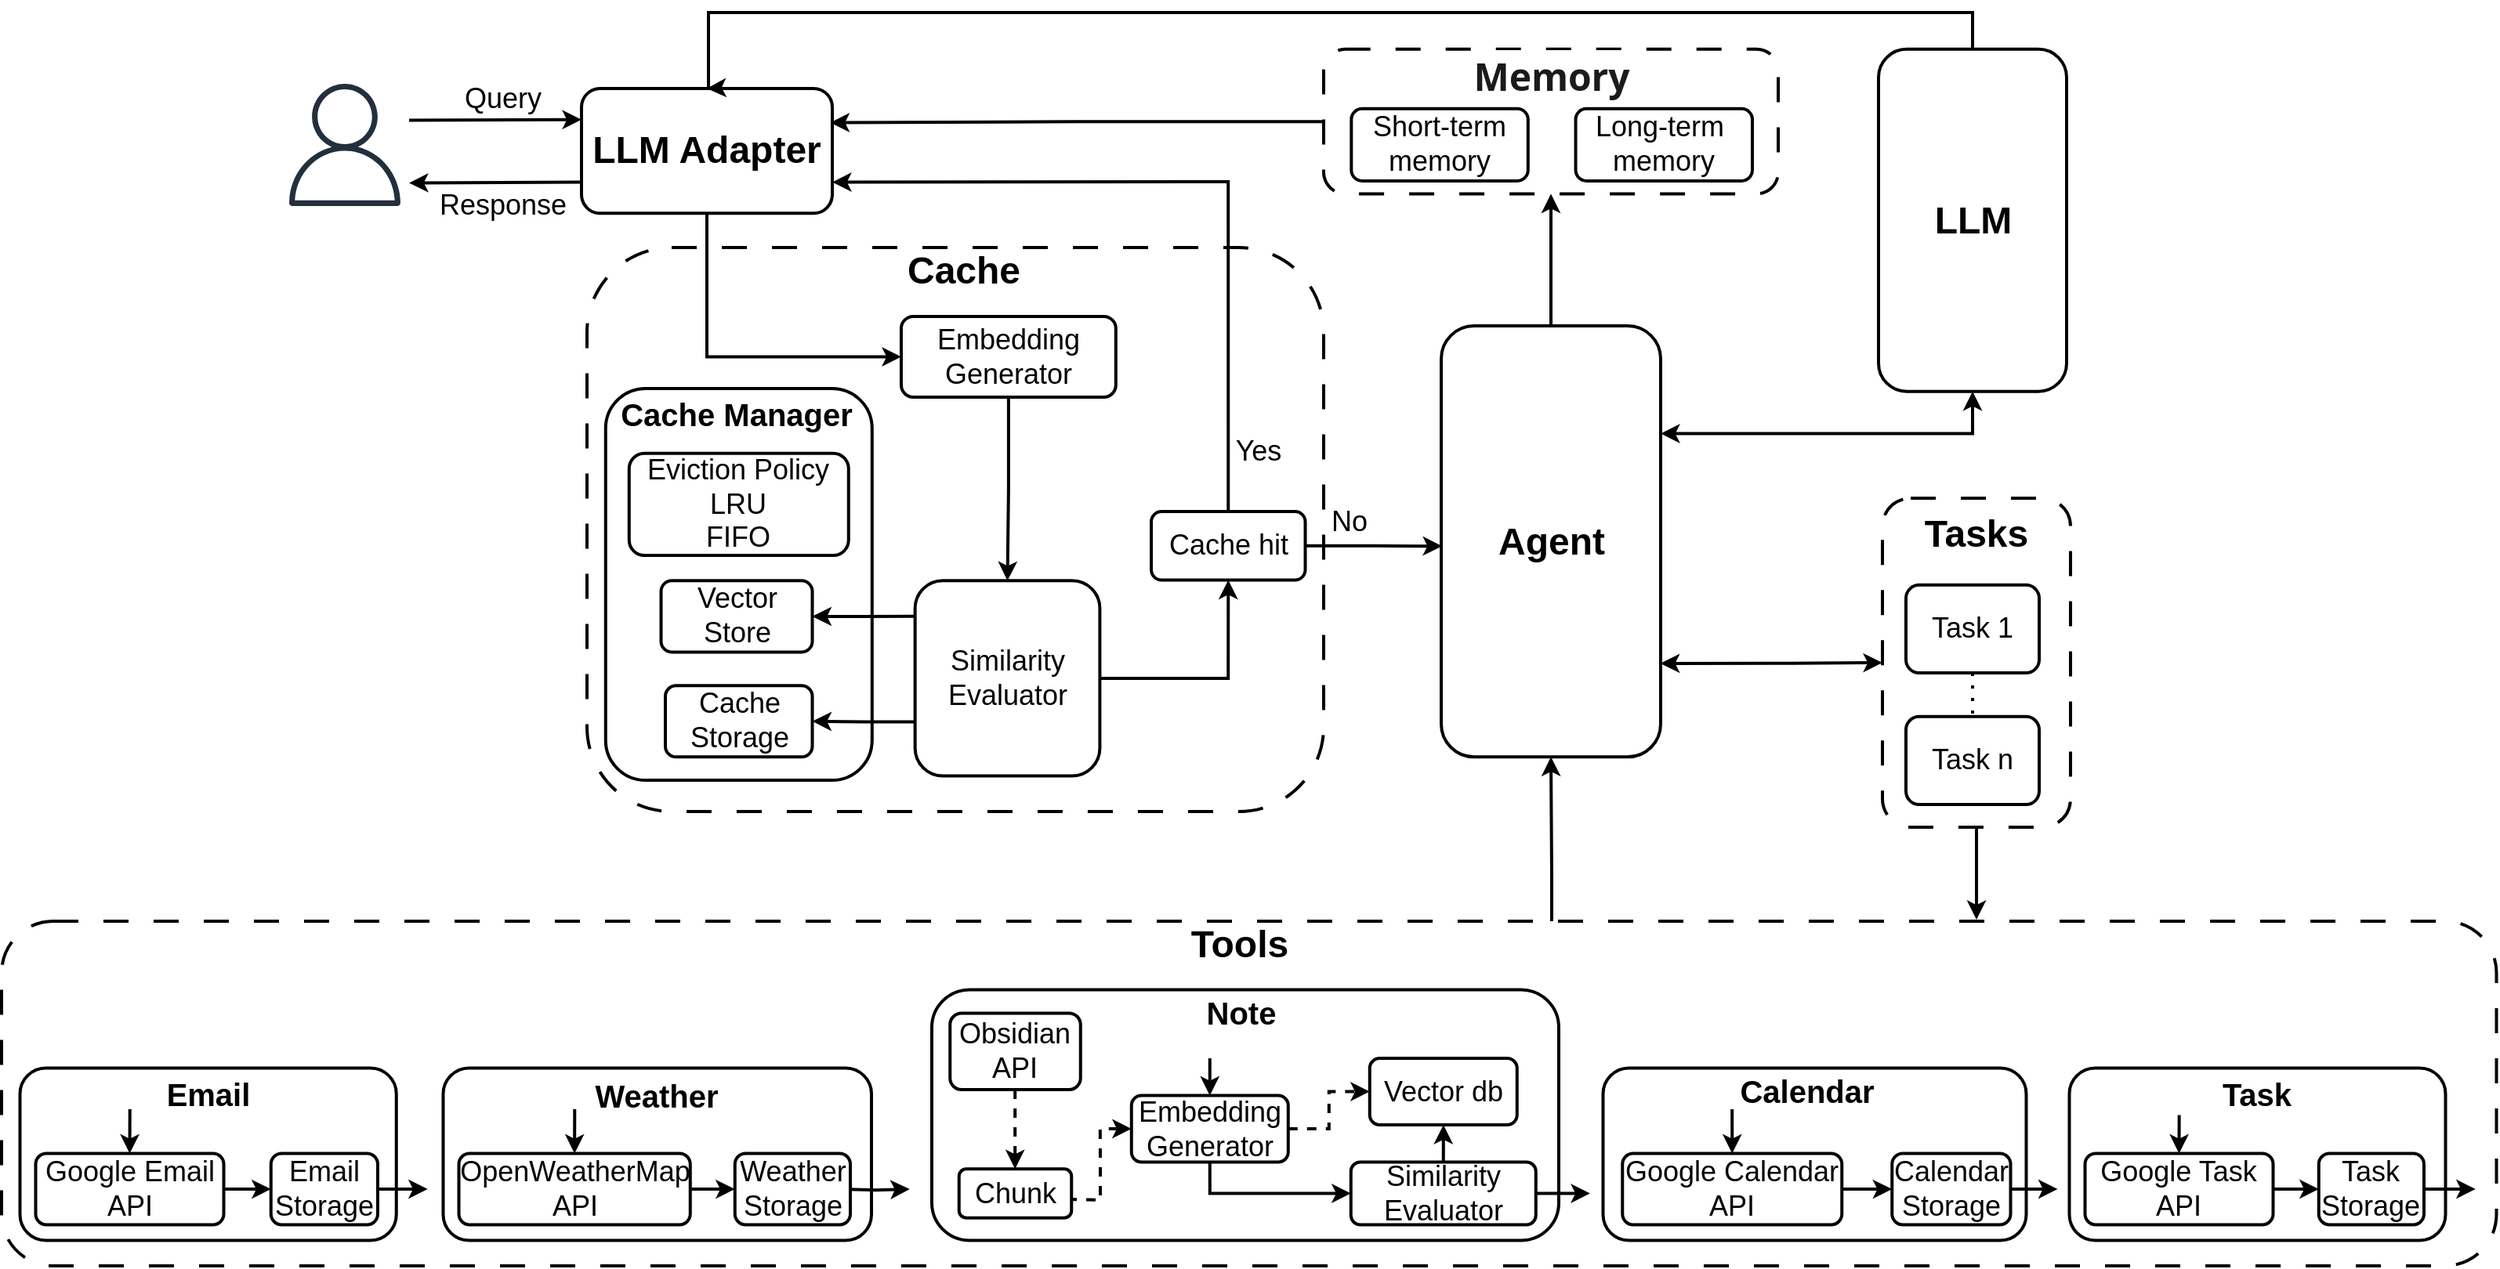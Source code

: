 <mxfile version="24.7.7">
  <diagram name="Trang-1" id="-9Ip_Ibmc9sTf0YnryyA">
    <mxGraphModel dx="2200" dy="2377" grid="1" gridSize="10" guides="1" tooltips="1" connect="1" arrows="1" fold="1" page="1" pageScale="1" pageWidth="827" pageHeight="1169" math="0" shadow="0">
      <root>
        <mxCell id="0" />
        <mxCell id="1" parent="0" />
        <mxCell id="k1-iHyB-ivSmNIrE1DO6-104" style="edgeStyle=orthogonalEdgeStyle;rounded=0;orthogonalLoop=1;jettySize=auto;html=1;entryX=0;entryY=0.5;entryDx=0;entryDy=0;exitX=0.999;exitY=0.783;exitDx=0;exitDy=0;exitPerimeter=0;fontSize=18;strokeWidth=2;startArrow=classic;startFill=1;" edge="1" parent="1" source="k1-iHyB-ivSmNIrE1DO6-2" target="k1-iHyB-ivSmNIrE1DO6-48">
          <mxGeometry relative="1" as="geometry">
            <mxPoint x="1370" y="260" as="sourcePoint" />
          </mxGeometry>
        </mxCell>
        <mxCell id="k1-iHyB-ivSmNIrE1DO6-115" style="edgeStyle=orthogonalEdgeStyle;rounded=0;orthogonalLoop=1;jettySize=auto;html=1;entryX=0.5;entryY=1;entryDx=0;entryDy=0;startArrow=none;startFill=0;fontSize=18;strokeWidth=2;" edge="1" parent="1" source="k1-iHyB-ivSmNIrE1DO6-2" target="k1-iHyB-ivSmNIrE1DO6-3">
          <mxGeometry relative="1" as="geometry">
            <mxPoint x="1603.5" y="99.71" as="targetPoint" />
            <Array as="points">
              <mxPoint x="1268.5" y="159.71" />
              <mxPoint x="1268.5" y="159.71" />
            </Array>
          </mxGeometry>
        </mxCell>
        <mxCell id="k1-iHyB-ivSmNIrE1DO6-152" style="edgeStyle=orthogonalEdgeStyle;rounded=0;orthogonalLoop=1;jettySize=auto;html=1;entryX=0.5;entryY=1;entryDx=0;entryDy=0;exitX=1;exitY=0.25;exitDx=0;exitDy=0;fontSize=18;strokeWidth=2;startArrow=classic;startFill=1;" edge="1" parent="1" source="k1-iHyB-ivSmNIrE1DO6-2" target="k1-iHyB-ivSmNIrE1DO6-20">
          <mxGeometry relative="1" as="geometry">
            <mxPoint x="1510" y="29.87" as="targetPoint" />
          </mxGeometry>
        </mxCell>
        <mxCell id="k1-iHyB-ivSmNIrE1DO6-2" value="&lt;font size=&quot;1&quot; style=&quot;&quot;&gt;&lt;b style=&quot;font-size: 24px;&quot;&gt;Agent&lt;/b&gt;&lt;/font&gt;" style="text;html=1;align=center;verticalAlign=middle;whiteSpace=wrap;rounded=1;fillColor=none;strokeColor=default;fontSize=18;strokeWidth=2;" vertex="1" parent="1">
          <mxGeometry x="1198.5" y="40" width="140" height="275.15" as="geometry" />
        </mxCell>
        <mxCell id="k1-iHyB-ivSmNIrE1DO6-7" value="&lt;b style=&quot;&quot;&gt;&lt;font style=&quot;font-size: 24px;&quot;&gt;LLM Adapter&lt;/font&gt;&lt;/b&gt;" style="rounded=1;whiteSpace=wrap;html=1;fontSize=18;strokeWidth=2;" vertex="1" parent="1">
          <mxGeometry x="650" y="-111.56" width="160" height="79.71" as="geometry" />
        </mxCell>
        <mxCell id="k1-iHyB-ivSmNIrE1DO6-116" style="edgeStyle=orthogonalEdgeStyle;rounded=0;orthogonalLoop=1;jettySize=auto;html=1;exitX=0.5;exitY=0;exitDx=0;exitDy=0;fontSize=18;entryX=0.5;entryY=0;entryDx=0;entryDy=0;strokeWidth=2;" edge="1" parent="1" source="k1-iHyB-ivSmNIrE1DO6-20" target="k1-iHyB-ivSmNIrE1DO6-7">
          <mxGeometry relative="1" as="geometry">
            <mxPoint x="750" y="-120" as="targetPoint" />
            <Array as="points">
              <mxPoint x="1538" y="-160" />
              <mxPoint x="731" y="-160" />
              <mxPoint x="731" y="-112" />
            </Array>
          </mxGeometry>
        </mxCell>
        <mxCell id="k1-iHyB-ivSmNIrE1DO6-20" value="&lt;font size=&quot;1&quot; style=&quot;&quot;&gt;&lt;b style=&quot;font-size: 24px;&quot;&gt;LLM&lt;/b&gt;&lt;/font&gt;" style="rounded=1;whiteSpace=wrap;html=1;fontSize=18;strokeWidth=2;" vertex="1" parent="1">
          <mxGeometry x="1477.5" y="-136.61" width="120" height="218.46" as="geometry" />
        </mxCell>
        <mxCell id="k1-iHyB-ivSmNIrE1DO6-121" value="" style="sketch=0;outlineConnect=0;fontColor=#232F3E;gradientColor=none;fillColor=#232F3D;strokeColor=none;dashed=0;verticalLabelPosition=bottom;verticalAlign=top;align=center;html=1;fontSize=18;fontStyle=0;aspect=fixed;pointerEvents=1;shape=mxgraph.aws4.user;strokeWidth=2;" vertex="1" parent="1">
          <mxGeometry x="460" y="-114.56" width="78" height="78" as="geometry" />
        </mxCell>
        <mxCell id="k1-iHyB-ivSmNIrE1DO6-138" value="" style="endArrow=classic;html=1;rounded=0;entryX=0;entryY=0.25;entryDx=0;entryDy=0;fontSize=18;strokeWidth=2;" edge="1" parent="1" target="k1-iHyB-ivSmNIrE1DO6-7">
          <mxGeometry width="50" height="50" relative="1" as="geometry">
            <mxPoint x="540" y="-91.27" as="sourcePoint" />
            <mxPoint x="571.79" y="-101.56" as="targetPoint" />
          </mxGeometry>
        </mxCell>
        <mxCell id="k1-iHyB-ivSmNIrE1DO6-144" value="" style="endArrow=none;html=1;rounded=0;entryX=0;entryY=0.75;entryDx=0;entryDy=0;startArrow=classic;startFill=1;endFill=0;fontSize=18;strokeWidth=2;" edge="1" parent="1" target="k1-iHyB-ivSmNIrE1DO6-7">
          <mxGeometry width="50" height="50" relative="1" as="geometry">
            <mxPoint x="540" y="-51.27" as="sourcePoint" />
            <mxPoint x="681.79" y="-71.56" as="targetPoint" />
          </mxGeometry>
        </mxCell>
        <mxCell id="k1-iHyB-ivSmNIrE1DO6-145" value="&lt;font style=&quot;font-size: 18px;&quot;&gt;Query&lt;/font&gt;" style="text;html=1;align=center;verticalAlign=middle;whiteSpace=wrap;rounded=0;fontSize=18;strokeWidth=2;" vertex="1" parent="1">
          <mxGeometry x="570" y="-119.73" width="60" height="30" as="geometry" />
        </mxCell>
        <mxCell id="k1-iHyB-ivSmNIrE1DO6-146" value="&lt;font style=&quot;font-size: 18px;&quot;&gt;Response&lt;/font&gt;" style="text;html=1;align=center;verticalAlign=middle;whiteSpace=wrap;rounded=0;fontSize=18;strokeWidth=2;" vertex="1" parent="1">
          <mxGeometry x="570" y="-51.56" width="60" height="30" as="geometry" />
        </mxCell>
        <mxCell id="k1-iHyB-ivSmNIrE1DO6-8" value="" style="rounded=1;whiteSpace=wrap;html=1;dashed=1;dashPattern=8 8;perimeterSpacing=0;gradientColor=none;fontSize=18;strokeWidth=2;" vertex="1" parent="1">
          <mxGeometry x="653.5" y="-10" width="470" height="360" as="geometry" />
        </mxCell>
        <mxCell id="k1-iHyB-ivSmNIrE1DO6-112" style="edgeStyle=orthogonalEdgeStyle;rounded=0;orthogonalLoop=1;jettySize=auto;html=1;entryX=0.5;entryY=1;entryDx=0;entryDy=0;fontSize=18;strokeWidth=2;" edge="1" parent="1" source="k1-iHyB-ivSmNIrE1DO6-6" target="k1-iHyB-ivSmNIrE1DO6-98">
          <mxGeometry relative="1" as="geometry" />
        </mxCell>
        <mxCell id="k1-iHyB-ivSmNIrE1DO6-6" value="Similarity Evaluator" style="rounded=1;whiteSpace=wrap;html=1;fontSize=18;strokeWidth=2;" vertex="1" parent="1">
          <mxGeometry x="862.82" y="202.67" width="117.89" height="124.57" as="geometry" />
        </mxCell>
        <mxCell id="k1-iHyB-ivSmNIrE1DO6-95" style="edgeStyle=orthogonalEdgeStyle;rounded=0;orthogonalLoop=1;jettySize=auto;html=1;entryX=0.5;entryY=0;entryDx=0;entryDy=0;fontSize=18;strokeWidth=2;" edge="1" parent="1" source="k1-iHyB-ivSmNIrE1DO6-11" target="k1-iHyB-ivSmNIrE1DO6-6">
          <mxGeometry relative="1" as="geometry" />
        </mxCell>
        <mxCell id="k1-iHyB-ivSmNIrE1DO6-38" value="" style="rounded=1;whiteSpace=wrap;html=1;fontSize=18;strokeWidth=2;" vertex="1" parent="1">
          <mxGeometry x="665.39" y="80" width="170" height="250" as="geometry" />
        </mxCell>
        <mxCell id="k1-iHyB-ivSmNIrE1DO6-11" value="Embedding Generator" style="rounded=1;whiteSpace=wrap;html=1;fontSize=18;strokeWidth=2;" vertex="1" parent="1">
          <mxGeometry x="853.99" y="33.95" width="136.92" height="51.57" as="geometry" />
        </mxCell>
        <mxCell id="k1-iHyB-ivSmNIrE1DO6-39" value="Cache Storage" style="rounded=1;whiteSpace=wrap;html=1;fontSize=18;strokeWidth=2;" vertex="1" parent="1">
          <mxGeometry x="703.5" y="269.63" width="93.76" height="45.52" as="geometry" />
        </mxCell>
        <mxCell id="k1-iHyB-ivSmNIrE1DO6-40" value="Vector Store" style="rounded=1;whiteSpace=wrap;html=1;fontSize=18;strokeWidth=2;" vertex="1" parent="1">
          <mxGeometry x="700.76" y="202.67" width="96.5" height="45.52" as="geometry" />
        </mxCell>
        <mxCell id="k1-iHyB-ivSmNIrE1DO6-41" value="Eviction Policy&lt;div style=&quot;font-size: 18px;&quot;&gt;LRU&lt;br style=&quot;font-size: 18px;&quot;&gt;FIFO&lt;/div&gt;" style="text;html=1;align=center;verticalAlign=middle;whiteSpace=wrap;rounded=1;strokeColor=default;fontSize=18;strokeWidth=2;" vertex="1" parent="1">
          <mxGeometry x="680.39" y="121.33" width="140" height="65.23" as="geometry" />
        </mxCell>
        <mxCell id="k1-iHyB-ivSmNIrE1DO6-97" style="edgeStyle=orthogonalEdgeStyle;rounded=0;orthogonalLoop=1;jettySize=auto;html=1;entryX=1;entryY=0.5;entryDx=0;entryDy=0;startArrow=none;startFill=0;endArrow=classic;endFill=1;exitX=0.001;exitY=0.723;exitDx=0;exitDy=0;exitPerimeter=0;fontSize=18;strokeWidth=2;" edge="1" parent="1" source="k1-iHyB-ivSmNIrE1DO6-6" target="k1-iHyB-ivSmNIrE1DO6-39">
          <mxGeometry relative="1" as="geometry">
            <mxPoint x="860" y="290" as="sourcePoint" />
          </mxGeometry>
        </mxCell>
        <mxCell id="k1-iHyB-ivSmNIrE1DO6-98" value="Cache hit" style="rounded=1;whiteSpace=wrap;html=1;fontSize=18;strokeWidth=2;" vertex="1" parent="1">
          <mxGeometry x="1013.51" y="158.49" width="98.25" height="43.75" as="geometry" />
        </mxCell>
        <mxCell id="k1-iHyB-ivSmNIrE1DO6-122" value="&lt;b style=&quot;font-size: 24px;&quot;&gt;&lt;font style=&quot;font-size: 24px;&quot;&gt;Cache&lt;/font&gt;&lt;/b&gt;" style="text;html=1;align=center;verticalAlign=middle;whiteSpace=wrap;rounded=0;fontSize=24;strokeWidth=2;" vertex="1" parent="1">
          <mxGeometry x="863.5" y="-10" width="60" height="30" as="geometry" />
        </mxCell>
        <mxCell id="k1-iHyB-ivSmNIrE1DO6-151" style="edgeStyle=orthogonalEdgeStyle;rounded=0;orthogonalLoop=1;jettySize=auto;html=1;entryX=0.992;entryY=0.274;entryDx=0;entryDy=0;exitX=0;exitY=0.5;exitDx=0;exitDy=0;entryPerimeter=0;fontSize=18;strokeWidth=2;" edge="1" parent="1" source="k1-iHyB-ivSmNIrE1DO6-3" target="k1-iHyB-ivSmNIrE1DO6-7">
          <mxGeometry relative="1" as="geometry" />
        </mxCell>
        <mxCell id="k1-iHyB-ivSmNIrE1DO6-3" value="" style="rounded=1;whiteSpace=wrap;html=1;dashed=1;dashPattern=8 8;fontSize=18;strokeWidth=2;" vertex="1" parent="1">
          <mxGeometry x="1123.5" y="-136.61" width="290" height="92.36" as="geometry" />
        </mxCell>
        <mxCell id="k1-iHyB-ivSmNIrE1DO6-43" value="Short-term&lt;div style=&quot;font-size: 18px;&quot;&gt;memory&lt;/div&gt;" style="rounded=1;whiteSpace=wrap;html=1;fontSize=18;strokeWidth=2;" vertex="1" parent="1">
          <mxGeometry x="1141.16" y="-98.59" width="112.73" height="46.05" as="geometry" />
        </mxCell>
        <mxCell id="k1-iHyB-ivSmNIrE1DO6-44" value="Long-term&amp;nbsp;&lt;div style=&quot;font-size: 18px;&quot;&gt;memory&lt;/div&gt;" style="rounded=1;whiteSpace=wrap;html=1;fontSize=18;strokeWidth=2;" vertex="1" parent="1">
          <mxGeometry x="1284.27" y="-98.6" width="112.73" height="46.06" as="geometry" />
        </mxCell>
        <mxCell id="k1-iHyB-ivSmNIrE1DO6-48" value="" style="rounded=1;whiteSpace=wrap;html=1;dashed=1;dashPattern=8 8;container=0;fontSize=18;strokeWidth=2;" vertex="1" parent="1">
          <mxGeometry x="1480" y="150" width="120" height="210" as="geometry" />
        </mxCell>
        <mxCell id="k1-iHyB-ivSmNIrE1DO6-49" value="&lt;font size=&quot;1&quot; style=&quot;&quot;&gt;&lt;b style=&quot;font-size: 24px;&quot;&gt;Tasks&lt;/b&gt;&lt;/font&gt;" style="text;html=1;align=center;verticalAlign=middle;whiteSpace=wrap;rounded=0;container=0;fontSize=18;strokeWidth=2;" vertex="1" parent="1">
          <mxGeometry x="1490" y="158.492" width="100" height="28.065" as="geometry" />
        </mxCell>
        <mxCell id="k1-iHyB-ivSmNIrE1DO6-50" value="Task 1" style="rounded=1;whiteSpace=wrap;html=1;container=0;fontSize=18;strokeWidth=2;" vertex="1" parent="1">
          <mxGeometry x="1495" y="205.43" width="85" height="56.13" as="geometry" />
        </mxCell>
        <mxCell id="k1-iHyB-ivSmNIrE1DO6-51" value="Task n" style="rounded=1;whiteSpace=wrap;html=1;container=0;fontSize=18;strokeWidth=2;" vertex="1" parent="1">
          <mxGeometry x="1495" y="289.39" width="85" height="56.13" as="geometry" />
        </mxCell>
        <mxCell id="k1-iHyB-ivSmNIrE1DO6-54" value="" style="endArrow=none;dashed=1;html=1;dashPattern=1 3;strokeWidth=2;rounded=0;exitX=0.5;exitY=1;exitDx=0;exitDy=0;entryX=0.5;entryY=0;entryDx=0;entryDy=0;fontSize=18;" edge="1" parent="1" source="k1-iHyB-ivSmNIrE1DO6-50" target="k1-iHyB-ivSmNIrE1DO6-51">
          <mxGeometry width="50" height="50" relative="1" as="geometry">
            <mxPoint x="1535" y="481.396" as="sourcePoint" />
            <mxPoint x="1585" y="434.622" as="targetPoint" />
          </mxGeometry>
        </mxCell>
        <mxCell id="k1-iHyB-ivSmNIrE1DO6-204" style="edgeStyle=orthogonalEdgeStyle;rounded=0;orthogonalLoop=1;jettySize=auto;html=1;entryX=0.5;entryY=1;entryDx=0;entryDy=0;fontSize=18;strokeWidth=2;" edge="1" parent="1" source="k1-iHyB-ivSmNIrE1DO6-78" target="k1-iHyB-ivSmNIrE1DO6-2">
          <mxGeometry relative="1" as="geometry">
            <Array as="points">
              <mxPoint x="1269" y="390" />
              <mxPoint x="1269" y="390" />
            </Array>
          </mxGeometry>
        </mxCell>
        <mxCell id="k1-iHyB-ivSmNIrE1DO6-78" value="" style="rounded=1;whiteSpace=wrap;html=1;dashed=1;container=0;dashPattern=8 8;fontSize=16;strokeWidth=2;" vertex="1" parent="1">
          <mxGeometry x="280" y="420" width="1591.75" height="220" as="geometry" />
        </mxCell>
        <mxCell id="k1-iHyB-ivSmNIrE1DO6-79" value="&lt;font size=&quot;1&quot; style=&quot;&quot;&gt;&lt;b style=&quot;font-size: 24px;&quot;&gt;Tools&lt;/b&gt;&lt;/font&gt;" style="text;html=1;align=center;verticalAlign=middle;whiteSpace=wrap;rounded=0;container=0;fontSize=18;strokeWidth=2;" vertex="1" parent="1">
          <mxGeometry x="1040.26" y="420" width="60" height="30" as="geometry" />
        </mxCell>
        <mxCell id="k1-iHyB-ivSmNIrE1DO6-65" value="" style="rounded=1;whiteSpace=wrap;html=1;container=0;fontSize=18;strokeWidth=2;" vertex="1" parent="1">
          <mxGeometry x="291.75" y="513.75" width="240.12" height="110" as="geometry" />
        </mxCell>
        <mxCell id="k1-iHyB-ivSmNIrE1DO6-126" style="edgeStyle=orthogonalEdgeStyle;rounded=0;orthogonalLoop=1;jettySize=auto;html=1;entryX=0;entryY=0.5;entryDx=0;entryDy=0;fontSize=18;strokeWidth=2;" edge="1" parent="1" source="k1-iHyB-ivSmNIrE1DO6-66" target="k1-iHyB-ivSmNIrE1DO6-68">
          <mxGeometry relative="1" as="geometry" />
        </mxCell>
        <mxCell id="k1-iHyB-ivSmNIrE1DO6-66" value="Google Email&lt;div style=&quot;font-size: 18px;&quot;&gt;API&lt;/div&gt;" style="rounded=1;whiteSpace=wrap;html=1;container=0;fontSize=18;strokeWidth=2;" vertex="1" parent="1">
          <mxGeometry x="301.75" y="568.25" width="120" height="45.5" as="geometry" />
        </mxCell>
        <mxCell id="k1-iHyB-ivSmNIrE1DO6-67" value="&lt;font size=&quot;1&quot; style=&quot;&quot;&gt;&lt;b style=&quot;font-size: 20px;&quot;&gt;Email&lt;/b&gt;&lt;/font&gt;" style="text;html=1;align=center;verticalAlign=middle;whiteSpace=wrap;rounded=0;container=0;fontSize=18;strokeWidth=2;" vertex="1" parent="1">
          <mxGeometry x="381.81" y="516.25" width="60" height="30" as="geometry" />
        </mxCell>
        <mxCell id="k1-iHyB-ivSmNIrE1DO6-182" style="edgeStyle=orthogonalEdgeStyle;rounded=0;orthogonalLoop=1;jettySize=auto;html=1;exitX=1;exitY=0.5;exitDx=0;exitDy=0;fontSize=18;strokeWidth=2;" edge="1" parent="1" source="k1-iHyB-ivSmNIrE1DO6-68">
          <mxGeometry relative="1" as="geometry">
            <mxPoint x="551.87" y="591" as="targetPoint" />
            <mxPoint x="481.87" y="591.061" as="sourcePoint" />
          </mxGeometry>
        </mxCell>
        <mxCell id="k1-iHyB-ivSmNIrE1DO6-68" value="Email Storage" style="rounded=1;whiteSpace=wrap;html=1;container=0;fontSize=18;strokeWidth=2;" vertex="1" parent="1">
          <mxGeometry x="451.87" y="568.25" width="68.12" height="45.5" as="geometry" />
        </mxCell>
        <mxCell id="k1-iHyB-ivSmNIrE1DO6-4" value="" style="rounded=1;whiteSpace=wrap;html=1;container=0;fontSize=18;strokeWidth=2;" vertex="1" parent="1">
          <mxGeometry x="873.5" y="463.75" width="400" height="160" as="geometry" />
        </mxCell>
        <mxCell id="k1-iHyB-ivSmNIrE1DO6-128" style="edgeStyle=orthogonalEdgeStyle;rounded=0;orthogonalLoop=1;jettySize=auto;html=1;entryX=0.5;entryY=0;entryDx=0;entryDy=0;dashed=1;fontSize=18;strokeWidth=2;" edge="1" parent="1">
          <mxGeometry relative="1" as="geometry">
            <mxPoint x="926.61" y="527.5" as="sourcePoint" />
            <mxPoint x="926.62" y="578.13" as="targetPoint" />
            <Array as="points">
              <mxPoint x="926.48" y="556.25" />
              <mxPoint x="926.48" y="556.25" />
            </Array>
          </mxGeometry>
        </mxCell>
        <mxCell id="k1-iHyB-ivSmNIrE1DO6-13" value="Obsidian API" style="rounded=1;whiteSpace=wrap;html=1;container=0;fontSize=18;strokeWidth=2;" vertex="1" parent="1">
          <mxGeometry x="885.13" y="478.75" width="83.25" height="48.75" as="geometry" />
        </mxCell>
        <mxCell id="k1-iHyB-ivSmNIrE1DO6-29" value="&lt;font size=&quot;1&quot; style=&quot;&quot;&gt;&lt;b style=&quot;font-size: 20px;&quot;&gt;Note&lt;/b&gt;&lt;/font&gt;" style="text;html=1;align=center;verticalAlign=middle;whiteSpace=wrap;rounded=0;container=0;fontSize=18;strokeWidth=2;" vertex="1" parent="1">
          <mxGeometry x="1040.88" y="463.75" width="60" height="30" as="geometry" />
        </mxCell>
        <mxCell id="k1-iHyB-ivSmNIrE1DO6-129" style="edgeStyle=orthogonalEdgeStyle;rounded=0;orthogonalLoop=1;jettySize=auto;html=1;entryX=0;entryY=0.5;entryDx=0;entryDy=0;dashed=1;fontSize=18;strokeWidth=2;" edge="1" parent="1" target="k1-iHyB-ivSmNIrE1DO6-81">
          <mxGeometry relative="1" as="geometry">
            <mxPoint x="960.01" y="597.5" as="sourcePoint" />
          </mxGeometry>
        </mxCell>
        <mxCell id="k1-iHyB-ivSmNIrE1DO6-61" value="Chunk" style="rounded=1;whiteSpace=wrap;html=1;container=0;fontSize=18;strokeWidth=2;" vertex="1" parent="1">
          <mxGeometry x="890.87" y="578.13" width="71.76" height="31.25" as="geometry" />
        </mxCell>
        <mxCell id="k1-iHyB-ivSmNIrE1DO6-200" style="edgeStyle=orthogonalEdgeStyle;rounded=0;orthogonalLoop=1;jettySize=auto;html=1;entryX=0.5;entryY=0;entryDx=0;entryDy=0;startArrow=classic;startFill=1;endArrow=none;endFill=0;fontSize=18;strokeWidth=2;" edge="1" parent="1" source="k1-iHyB-ivSmNIrE1DO6-62" target="k1-iHyB-ivSmNIrE1DO6-69">
          <mxGeometry relative="1" as="geometry" />
        </mxCell>
        <mxCell id="k1-iHyB-ivSmNIrE1DO6-62" value="Vector db" style="rounded=1;whiteSpace=wrap;html=1;container=0;fontSize=18;strokeWidth=2;" vertex="1" parent="1">
          <mxGeometry x="1152.88" y="507.5" width="94" height="42.5" as="geometry" />
        </mxCell>
        <mxCell id="k1-iHyB-ivSmNIrE1DO6-199" style="edgeStyle=orthogonalEdgeStyle;rounded=0;orthogonalLoop=1;jettySize=auto;html=1;fontSize=18;strokeWidth=2;" edge="1" parent="1" source="k1-iHyB-ivSmNIrE1DO6-69">
          <mxGeometry relative="1" as="geometry">
            <mxPoint x="1293.5" y="593.75" as="targetPoint" />
          </mxGeometry>
        </mxCell>
        <mxCell id="k1-iHyB-ivSmNIrE1DO6-69" value="Similarity Evaluator" style="rounded=1;whiteSpace=wrap;html=1;container=0;fontSize=18;strokeWidth=2;" vertex="1" parent="1">
          <mxGeometry x="1140.88" y="573.75" width="118" height="40" as="geometry" />
        </mxCell>
        <mxCell id="k1-iHyB-ivSmNIrE1DO6-130" style="edgeStyle=orthogonalEdgeStyle;rounded=0;orthogonalLoop=1;jettySize=auto;html=1;entryX=0;entryY=0.5;entryDx=0;entryDy=0;exitX=1;exitY=0.5;exitDx=0;exitDy=0;dashed=1;fontSize=18;strokeWidth=2;" edge="1" parent="1" source="k1-iHyB-ivSmNIrE1DO6-81" target="k1-iHyB-ivSmNIrE1DO6-62">
          <mxGeometry relative="1" as="geometry" />
        </mxCell>
        <mxCell id="k1-iHyB-ivSmNIrE1DO6-143" style="edgeStyle=orthogonalEdgeStyle;rounded=0;orthogonalLoop=1;jettySize=auto;html=1;entryX=0;entryY=0.5;entryDx=0;entryDy=0;exitX=0.5;exitY=1;exitDx=0;exitDy=0;fontSize=18;strokeWidth=2;" edge="1" parent="1" source="k1-iHyB-ivSmNIrE1DO6-81" target="k1-iHyB-ivSmNIrE1DO6-69">
          <mxGeometry relative="1" as="geometry" />
        </mxCell>
        <mxCell id="k1-iHyB-ivSmNIrE1DO6-81" value="Embedding Generator" style="rounded=1;whiteSpace=wrap;html=1;container=0;fontSize=18;strokeWidth=2;" vertex="1" parent="1">
          <mxGeometry x="1000.88" y="531.25" width="100" height="42.5" as="geometry" />
        </mxCell>
        <mxCell id="k1-iHyB-ivSmNIrE1DO6-147" value="&lt;b style=&quot;&quot;&gt;&lt;font style=&quot;font-size: 20px;&quot;&gt;Cache Manager&lt;/font&gt;&lt;/b&gt;" style="text;html=1;align=center;verticalAlign=middle;whiteSpace=wrap;rounded=0;fontSize=18;strokeWidth=2;" vertex="1" parent="1">
          <mxGeometry x="671.94" y="81.85" width="154.14" height="30" as="geometry" />
        </mxCell>
        <mxCell id="k1-iHyB-ivSmNIrE1DO6-110" style="edgeStyle=orthogonalEdgeStyle;rounded=0;orthogonalLoop=1;jettySize=auto;html=1;entryX=1;entryY=0.75;entryDx=0;entryDy=0;exitX=0.5;exitY=0;exitDx=0;exitDy=0;fontSize=18;strokeWidth=2;" edge="1" parent="1" source="k1-iHyB-ivSmNIrE1DO6-98" target="k1-iHyB-ivSmNIrE1DO6-7">
          <mxGeometry relative="1" as="geometry">
            <Array as="points">
              <mxPoint x="1063" y="-52" />
              <mxPoint x="1059" y="-52" />
            </Array>
          </mxGeometry>
        </mxCell>
        <mxCell id="k1-iHyB-ivSmNIrE1DO6-148" style="edgeStyle=orthogonalEdgeStyle;rounded=0;orthogonalLoop=1;jettySize=auto;html=1;entryX=0;entryY=0.5;entryDx=0;entryDy=0;exitX=0.5;exitY=1;exitDx=0;exitDy=0;fontSize=18;strokeWidth=2;" edge="1" parent="1" source="k1-iHyB-ivSmNIrE1DO6-7" target="k1-iHyB-ivSmNIrE1DO6-11">
          <mxGeometry relative="1" as="geometry">
            <Array as="points">
              <mxPoint x="730" y="60" />
            </Array>
          </mxGeometry>
        </mxCell>
        <mxCell id="k1-iHyB-ivSmNIrE1DO6-149" value="Yes" style="text;html=1;align=center;verticalAlign=middle;whiteSpace=wrap;rounded=0;fontSize=18;strokeWidth=2;" vertex="1" parent="1">
          <mxGeometry x="1051.75" y="105.15" width="60" height="30" as="geometry" />
        </mxCell>
        <mxCell id="k1-iHyB-ivSmNIrE1DO6-150" value="No" style="text;html=1;align=center;verticalAlign=middle;whiteSpace=wrap;rounded=0;fontSize=18;strokeWidth=2;" vertex="1" parent="1">
          <mxGeometry x="1110.26" y="150" width="60" height="30" as="geometry" />
        </mxCell>
        <mxCell id="k1-iHyB-ivSmNIrE1DO6-153" value="" style="endArrow=classic;html=1;rounded=0;entryX=0.5;entryY=0;entryDx=0;entryDy=0;fontSize=18;exitX=0.292;exitY=0.239;exitDx=0;exitDy=0;exitPerimeter=0;strokeWidth=2;" edge="1" parent="1" source="k1-iHyB-ivSmNIrE1DO6-65" target="k1-iHyB-ivSmNIrE1DO6-66">
          <mxGeometry width="50" height="50" relative="1" as="geometry">
            <mxPoint x="371.75" y="543.75" as="sourcePoint" />
            <mxPoint x="371.75" y="558.25" as="targetPoint" />
          </mxGeometry>
        </mxCell>
        <mxCell id="k1-iHyB-ivSmNIrE1DO6-176" value="" style="rounded=1;whiteSpace=wrap;html=1;container=0;fontSize=18;strokeWidth=2;" vertex="1" parent="1">
          <mxGeometry x="561.75" y="513.75" width="273.25" height="110" as="geometry" />
        </mxCell>
        <mxCell id="k1-iHyB-ivSmNIrE1DO6-177" style="edgeStyle=orthogonalEdgeStyle;rounded=0;orthogonalLoop=1;jettySize=auto;html=1;entryX=0;entryY=0.5;entryDx=0;entryDy=0;fontSize=18;strokeWidth=2;" edge="1" parent="1" source="k1-iHyB-ivSmNIrE1DO6-178" target="k1-iHyB-ivSmNIrE1DO6-180">
          <mxGeometry relative="1" as="geometry" />
        </mxCell>
        <mxCell id="k1-iHyB-ivSmNIrE1DO6-178" value="OpenWeatherMap API" style="rounded=1;whiteSpace=wrap;html=1;container=0;fontSize=18;strokeWidth=2;" vertex="1" parent="1">
          <mxGeometry x="571.75" y="568.25" width="147.63" height="45.5" as="geometry" />
        </mxCell>
        <mxCell id="k1-iHyB-ivSmNIrE1DO6-179" value="&lt;span style=&quot;font-size: 20px;&quot;&gt;&lt;b style=&quot;font-size: 20px;&quot;&gt;Weather&lt;/b&gt;&lt;/span&gt;" style="text;html=1;align=center;verticalAlign=middle;whiteSpace=wrap;rounded=0;container=0;fontSize=20;strokeWidth=2;" vertex="1" parent="1">
          <mxGeometry x="668.37" y="516.25" width="60" height="30" as="geometry" />
        </mxCell>
        <mxCell id="k1-iHyB-ivSmNIrE1DO6-183" style="edgeStyle=orthogonalEdgeStyle;rounded=0;orthogonalLoop=1;jettySize=auto;html=1;fontSize=18;strokeWidth=2;" edge="1" parent="1">
          <mxGeometry relative="1" as="geometry">
            <mxPoint x="859.38" y="591" as="targetPoint" />
            <mxPoint x="815" y="591.061" as="sourcePoint" />
          </mxGeometry>
        </mxCell>
        <mxCell id="k1-iHyB-ivSmNIrE1DO6-180" value="Weather&lt;div style=&quot;font-size: 18px;&quot;&gt;Storage&lt;br style=&quot;font-size: 18px;&quot;&gt;&lt;/div&gt;" style="rounded=1;whiteSpace=wrap;html=1;container=0;fontSize=18;strokeWidth=2;" vertex="1" parent="1">
          <mxGeometry x="747.88" y="568.25" width="73.62" height="45.5" as="geometry" />
        </mxCell>
        <mxCell id="k1-iHyB-ivSmNIrE1DO6-181" value="" style="endArrow=classic;html=1;rounded=0;entryX=0.5;entryY=0;entryDx=0;entryDy=0;fontSize=18;exitX=0.307;exitY=0.239;exitDx=0;exitDy=0;exitPerimeter=0;strokeWidth=2;" edge="1" parent="1" target="k1-iHyB-ivSmNIrE1DO6-178" source="k1-iHyB-ivSmNIrE1DO6-176">
          <mxGeometry width="50" height="50" relative="1" as="geometry">
            <mxPoint x="669.38" y="543.75" as="sourcePoint" />
            <mxPoint x="669.38" y="558.25" as="targetPoint" />
          </mxGeometry>
        </mxCell>
        <mxCell id="k1-iHyB-ivSmNIrE1DO6-184" value="" style="rounded=1;whiteSpace=wrap;html=1;container=0;fontSize=18;strokeWidth=2;" vertex="1" parent="1">
          <mxGeometry x="1301.75" y="513.75" width="270" height="110" as="geometry" />
        </mxCell>
        <mxCell id="k1-iHyB-ivSmNIrE1DO6-185" style="edgeStyle=orthogonalEdgeStyle;rounded=0;orthogonalLoop=1;jettySize=auto;html=1;entryX=0;entryY=0.5;entryDx=0;entryDy=0;fontSize=18;strokeWidth=2;" edge="1" parent="1" source="k1-iHyB-ivSmNIrE1DO6-186" target="k1-iHyB-ivSmNIrE1DO6-189">
          <mxGeometry relative="1" as="geometry" />
        </mxCell>
        <mxCell id="k1-iHyB-ivSmNIrE1DO6-186" value="Google Calendar API" style="rounded=1;whiteSpace=wrap;html=1;container=0;fontSize=18;strokeWidth=2;" vertex="1" parent="1">
          <mxGeometry x="1314.13" y="568.25" width="140" height="45.5" as="geometry" />
        </mxCell>
        <mxCell id="k1-iHyB-ivSmNIrE1DO6-187" value="&lt;b style=&quot;&quot;&gt;&lt;font style=&quot;font-size: 20px;&quot;&gt;Calendar&lt;/font&gt;&lt;/b&gt;" style="text;html=1;align=center;verticalAlign=middle;whiteSpace=wrap;rounded=0;container=0;fontSize=18;strokeWidth=2;" vertex="1" parent="1">
          <mxGeometry x="1401.75" y="513.75" width="60" height="30" as="geometry" />
        </mxCell>
        <mxCell id="k1-iHyB-ivSmNIrE1DO6-189" value="Calendar&lt;div style=&quot;font-size: 18px;&quot;&gt;Storage&lt;/div&gt;" style="rounded=1;whiteSpace=wrap;html=1;container=0;fontSize=18;strokeWidth=2;" vertex="1" parent="1">
          <mxGeometry x="1486.13" y="568.25" width="75.62" height="45.5" as="geometry" />
        </mxCell>
        <mxCell id="k1-iHyB-ivSmNIrE1DO6-190" value="" style="endArrow=classic;html=1;rounded=0;entryX=0.5;entryY=0;entryDx=0;entryDy=0;fontSize=18;exitX=0.305;exitY=0.239;exitDx=0;exitDy=0;exitPerimeter=0;strokeWidth=2;" edge="1" parent="1" target="k1-iHyB-ivSmNIrE1DO6-186" source="k1-iHyB-ivSmNIrE1DO6-184">
          <mxGeometry width="50" height="50" relative="1" as="geometry">
            <mxPoint x="1404.13" y="543.75" as="sourcePoint" />
            <mxPoint x="1404.13" y="558.25" as="targetPoint" />
          </mxGeometry>
        </mxCell>
        <mxCell id="k1-iHyB-ivSmNIrE1DO6-191" value="" style="rounded=1;whiteSpace=wrap;html=1;container=0;fontSize=18;strokeWidth=2;" vertex="1" parent="1">
          <mxGeometry x="1599.25" y="513.75" width="240" height="110" as="geometry" />
        </mxCell>
        <mxCell id="k1-iHyB-ivSmNIrE1DO6-192" style="edgeStyle=orthogonalEdgeStyle;rounded=0;orthogonalLoop=1;jettySize=auto;html=1;entryX=0;entryY=0.5;entryDx=0;entryDy=0;fontSize=18;strokeWidth=2;" edge="1" parent="1" target="k1-iHyB-ivSmNIrE1DO6-196">
          <mxGeometry relative="1" as="geometry">
            <mxPoint x="1729.25" y="591.034" as="sourcePoint" />
          </mxGeometry>
        </mxCell>
        <mxCell id="k1-iHyB-ivSmNIrE1DO6-193" value="Google Task&lt;br style=&quot;font-size: 18px;&quot;&gt;API" style="rounded=1;whiteSpace=wrap;html=1;container=0;fontSize=18;strokeWidth=2;" vertex="1" parent="1">
          <mxGeometry x="1609.25" y="568.25" width="120" height="45.5" as="geometry" />
        </mxCell>
        <mxCell id="k1-iHyB-ivSmNIrE1DO6-194" value="&lt;b style=&quot;&quot;&gt;&lt;font style=&quot;font-size: 20px;&quot;&gt;Task&lt;/font&gt;&lt;/b&gt;" style="text;html=1;align=center;verticalAlign=middle;whiteSpace=wrap;rounded=0;container=0;fontSize=18;strokeWidth=2;" vertex="1" parent="1">
          <mxGeometry x="1689.25" y="516.25" width="60" height="30" as="geometry" />
        </mxCell>
        <mxCell id="k1-iHyB-ivSmNIrE1DO6-195" style="edgeStyle=orthogonalEdgeStyle;rounded=0;orthogonalLoop=1;jettySize=auto;html=1;exitX=1;exitY=0.5;exitDx=0;exitDy=0;fontSize=18;strokeWidth=2;" edge="1" parent="1" source="k1-iHyB-ivSmNIrE1DO6-196">
          <mxGeometry relative="1" as="geometry">
            <mxPoint x="1858.37" y="591" as="targetPoint" />
            <mxPoint x="1838.37" y="591.061" as="sourcePoint" />
          </mxGeometry>
        </mxCell>
        <mxCell id="k1-iHyB-ivSmNIrE1DO6-196" value="&lt;div style=&quot;font-size: 18px;&quot;&gt;Task&lt;/div&gt;&lt;div style=&quot;font-size: 18px;&quot;&gt;Storage&lt;/div&gt;" style="rounded=1;whiteSpace=wrap;html=1;container=0;fontSize=18;strokeWidth=2;" vertex="1" parent="1">
          <mxGeometry x="1758.37" y="568.25" width="67.12" height="45.5" as="geometry" />
        </mxCell>
        <mxCell id="k1-iHyB-ivSmNIrE1DO6-197" value="" style="endArrow=classic;html=1;rounded=0;entryX=0.5;entryY=0;entryDx=0;entryDy=0;fontSize=18;exitX=0.292;exitY=0.273;exitDx=0;exitDy=0;exitPerimeter=0;strokeWidth=2;" edge="1" parent="1" target="k1-iHyB-ivSmNIrE1DO6-193" source="k1-iHyB-ivSmNIrE1DO6-191">
          <mxGeometry width="50" height="50" relative="1" as="geometry">
            <mxPoint x="1659.25" y="543.75" as="sourcePoint" />
            <mxPoint x="1659.25" y="558.25" as="targetPoint" />
          </mxGeometry>
        </mxCell>
        <mxCell id="k1-iHyB-ivSmNIrE1DO6-198" value="" style="endArrow=classic;html=1;rounded=0;entryX=0.5;entryY=0;entryDx=0;entryDy=0;exitX=0.45;exitY=0.25;exitDx=0;exitDy=0;exitPerimeter=0;fontSize=18;strokeWidth=2;" edge="1" parent="1" target="k1-iHyB-ivSmNIrE1DO6-81">
          <mxGeometry width="50" height="50" relative="1" as="geometry">
            <mxPoint x="1050.88" y="507.5" as="sourcePoint" />
            <mxPoint x="1020.88" y="417.5" as="targetPoint" />
          </mxGeometry>
        </mxCell>
        <mxCell id="k1-iHyB-ivSmNIrE1DO6-203" value="" style="endArrow=classic;html=1;rounded=0;exitX=1;exitY=0.5;exitDx=0;exitDy=0;fontSize=18;strokeWidth=2;" edge="1" parent="1" source="k1-iHyB-ivSmNIrE1DO6-189">
          <mxGeometry width="50" height="50" relative="1" as="geometry">
            <mxPoint x="1551.75" y="660" as="sourcePoint" />
            <mxPoint x="1591.75" y="591" as="targetPoint" />
          </mxGeometry>
        </mxCell>
        <mxCell id="k1-iHyB-ivSmNIrE1DO6-210" style="edgeStyle=orthogonalEdgeStyle;rounded=0;orthogonalLoop=1;jettySize=auto;html=1;entryX=0.001;entryY=0.182;entryDx=0;entryDy=0;entryPerimeter=0;startArrow=classic;startFill=1;endArrow=none;endFill=0;fontSize=18;strokeWidth=2;" edge="1" parent="1" source="k1-iHyB-ivSmNIrE1DO6-40" target="k1-iHyB-ivSmNIrE1DO6-6">
          <mxGeometry relative="1" as="geometry" />
        </mxCell>
        <mxCell id="k1-iHyB-ivSmNIrE1DO6-211" style="edgeStyle=orthogonalEdgeStyle;rounded=0;orthogonalLoop=1;jettySize=auto;html=1;entryX=0.004;entryY=0.511;entryDx=0;entryDy=0;entryPerimeter=0;fontSize=18;strokeWidth=2;" edge="1" parent="1" source="k1-iHyB-ivSmNIrE1DO6-98" target="k1-iHyB-ivSmNIrE1DO6-2">
          <mxGeometry relative="1" as="geometry" />
        </mxCell>
        <mxCell id="k1-iHyB-ivSmNIrE1DO6-212" style="edgeStyle=orthogonalEdgeStyle;rounded=0;orthogonalLoop=1;jettySize=auto;html=1;fontSize=18;strokeWidth=2;" edge="1" parent="1" source="k1-iHyB-ivSmNIrE1DO6-48">
          <mxGeometry relative="1" as="geometry">
            <mxPoint x="1540" y="419" as="targetPoint" />
          </mxGeometry>
        </mxCell>
        <mxCell id="k1-iHyB-ivSmNIrE1DO6-213" value="&lt;span style=&quot;color: rgb(27, 27, 27); font-family: &amp;quot;Open Sans&amp;quot;, -apple-system, BlinkMacSystemFont, &amp;quot;Segoe UI&amp;quot;, &amp;quot;Helvetica Neue&amp;quot;, Arial, sans-serif, &amp;quot;Apple Color Emoji&amp;quot;, &amp;quot;Segoe UI Emoji&amp;quot;, &amp;quot;Segoe UI Symbol&amp;quot;; font-size: 24px; font-weight: 700; letter-spacing: -0.054px; text-align: left; background-color: rgb(255, 255, 255);&quot;&gt;Memory&lt;/span&gt;" style="text;html=1;align=center;verticalAlign=middle;whiteSpace=wrap;rounded=0;strokeWidth=2;" vertex="1" parent="1">
          <mxGeometry x="1193.5" y="-138.6" width="150" height="40" as="geometry" />
        </mxCell>
      </root>
    </mxGraphModel>
  </diagram>
</mxfile>
